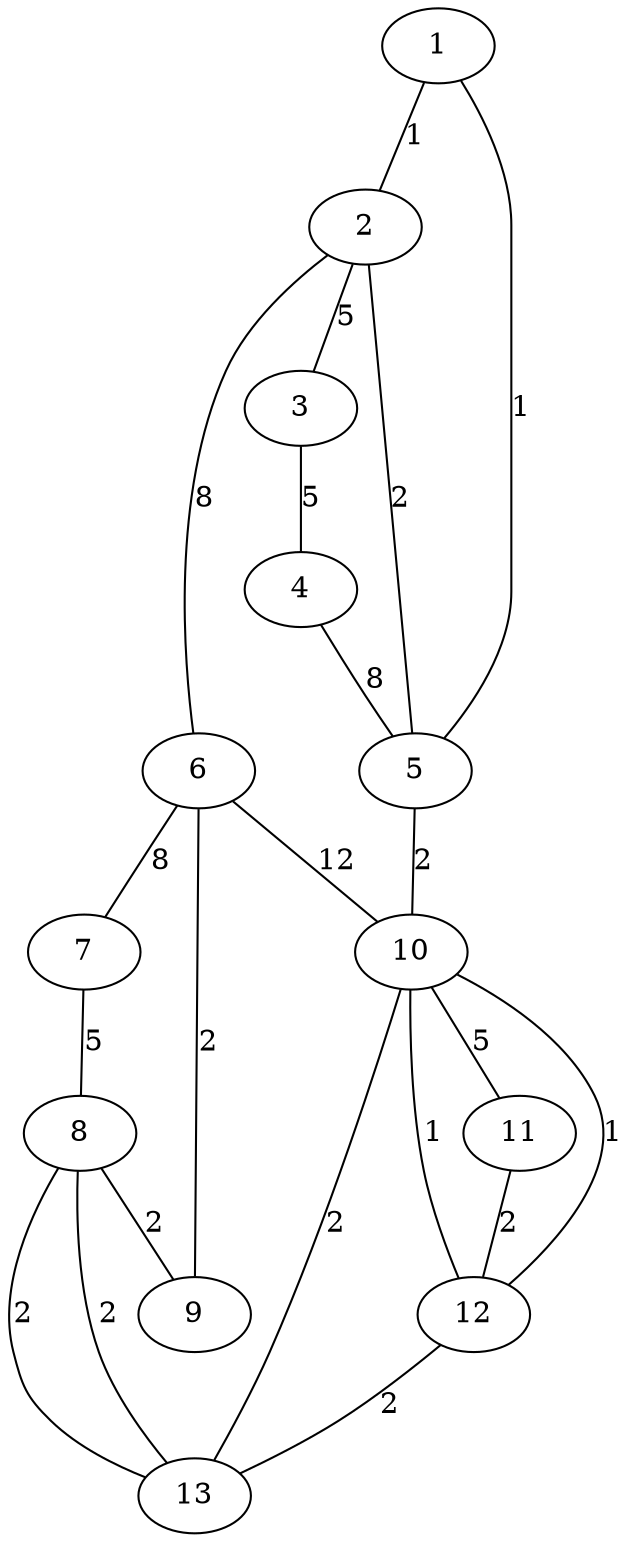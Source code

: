 graph {
    1 -- 2 [label=1, len=1]
    1 -- 5 [label=1, len=1]
    2 -- 3 [label=5, len=5]
    2 -- 5 [label=2, len=2]
    2 -- 6 [label=8, len=8]
    3 -- 4 [label=5, len=5]
    4 -- 5 [label=8, len=8]
    5 -- 10 [label=2, len=2]
    6 -- 7 [label=8, len=8]
    6 -- 9 [label=2, len=2]
    6 -- 10 [label=12, len=12]
    7 -- 8 [label=5, len=5]
    8 -- 9 [label=2, len=2]
    8 -- 13 [label=2, len=2]
    8 -- 13 [label=2, len=2]
    10 -- 11 [label=5, len=5]
    10 -- 12 [label=1, len=1]
    10 -- 12 [label=1, len=1]
    10 -- 13 [label=2, len=2]
    11 -- 12 [label=2, len=2]
    12 -- 13 [label=2, len=2]
}